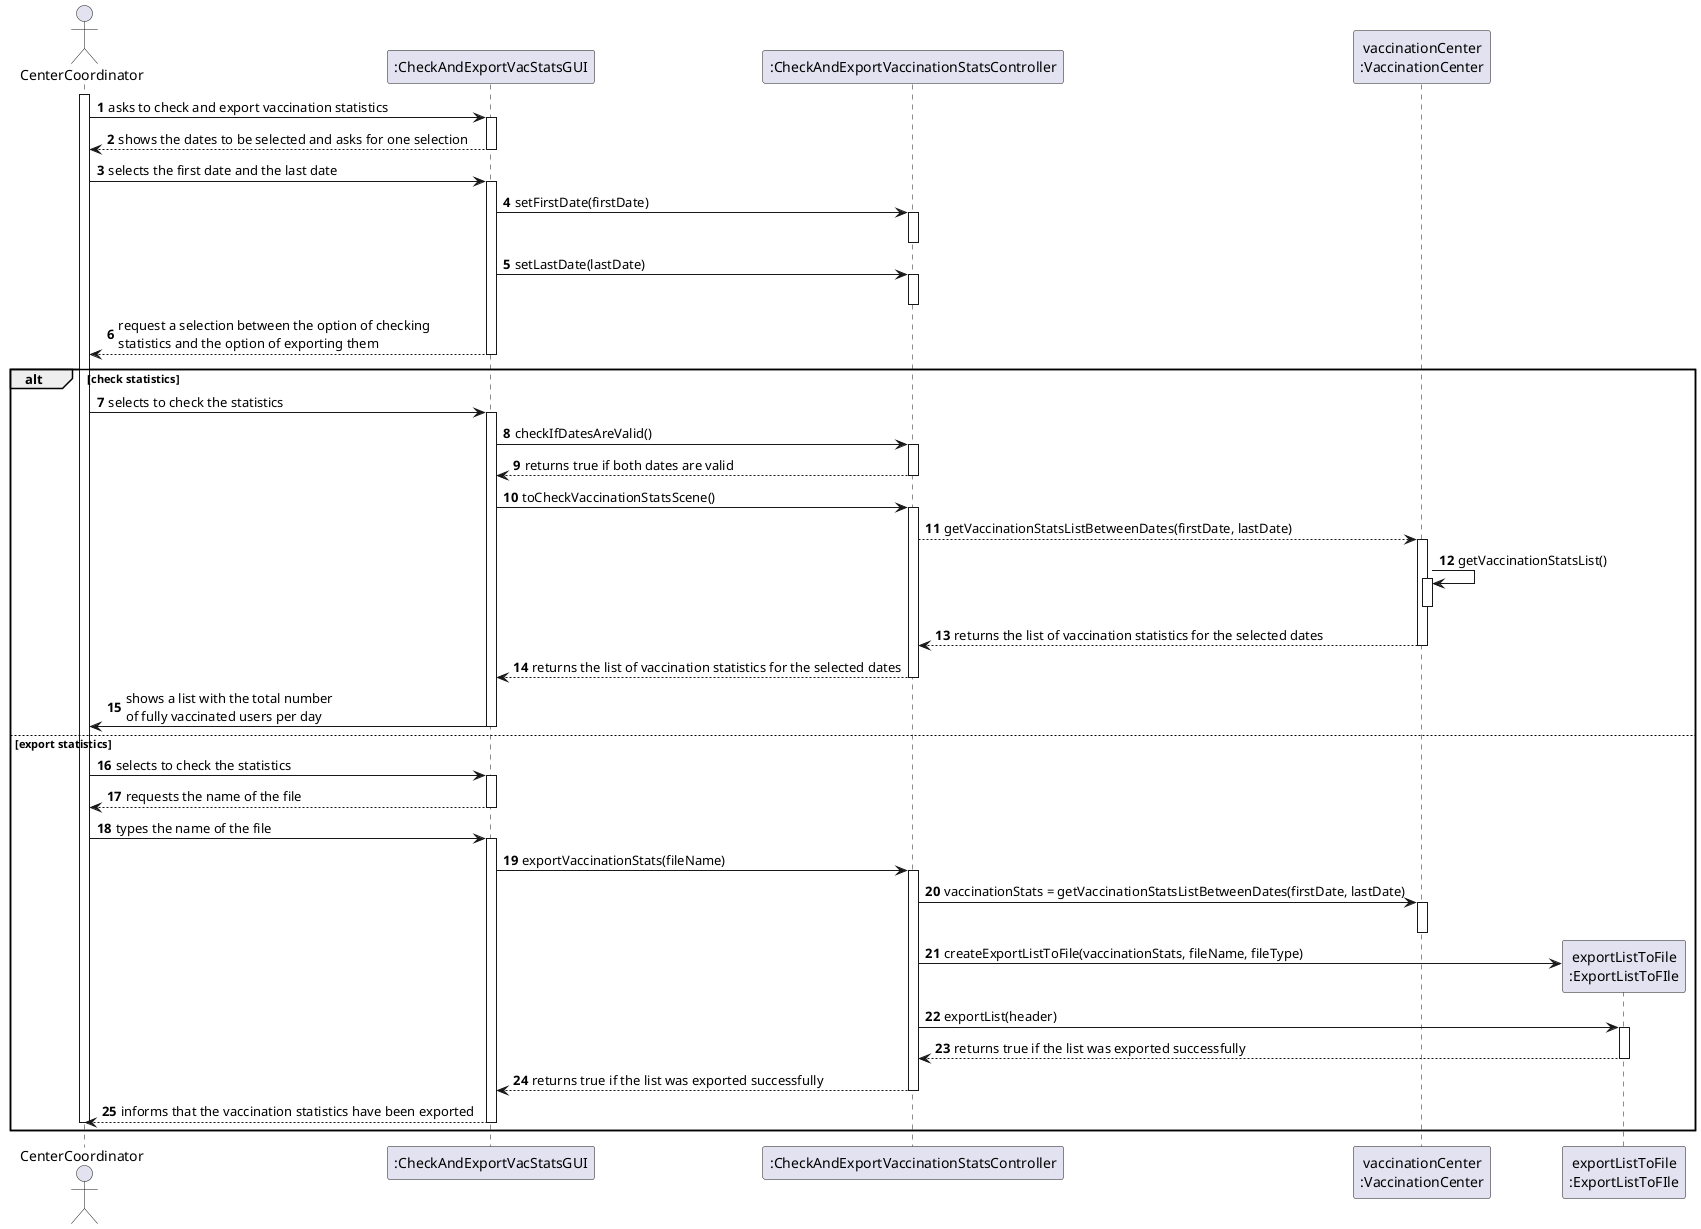 @startuml

autonumber

actor CenterCoordinator as CC

participant ":CheckAndExportVacStatsGUI" as UI
participant ":CheckAndExportVaccinationStatsController" as CTRL
participant "vaccinationCenter\n:VaccinationCenter" as VC
participant "exportListToFile\n:ExportListToFIle" as EL



activate CC
CC -> UI :asks to check and export vaccination statistics

activate UI
UI --> CC : shows the dates to be selected and asks for one selection
deactivate UI


CC-> UI : selects the first date and the last date

activate UI
UI -> CTRL : setFirstDate(firstDate)
activate CTRL
deactivate CTRL
UI -> CTRL : setLastDate(lastDate)
activate CTRL
deactivate CTRL


UI --> CC : request a selection between the option of checking \nstatistics and the option of exporting them
deactivate UI



alt check statistics
CC -> UI : selects to check the statistics
activate UI

UI -> CTRL : checkIfDatesAreValid()
activate CTRL
CTRL --> UI : returns true if both dates are valid
deactivate CTRL

UI -> CTRL : toCheckVaccinationStatsScene()
activate CTRL

CTRL --> VC : getVaccinationStatsListBetweenDates(firstDate, lastDate)
activate VC
VC -> VC : getVaccinationStatsList()
activate VC
deactivate VC
VC --> CTRL : returns the list of vaccination statistics for the selected dates
deactivate VC

CTRL --> UI : returns the list of vaccination statistics for the selected dates

deactivate CTRL
UI -> CC : shows a list with the total number \nof fully vaccinated users per day

deactivate UI




else export statistics
CC -> UI : selects to check the statistics
activate UI

UI --> CC : requests the name of the file
deactivate UI
CC-> UI : types the name of the file
activate UI
UI -> CTRL : exportVaccinationStats(fileName)
activate CTRL
CTRL -> VC : vaccinationStats = getVaccinationStatsListBetweenDates(firstDate, lastDate)
activate VC
deactivate VC
CTRL -> EL ** : createExportListToFile(vaccinationStats, fileName, fileType)
CTRL -> EL : exportList(header)
activate EL
EL --> CTRL : returns true if the list was exported successfully
deactivate EL
CTRL --> UI : returns true if the list was exported successfully
deactivate CTRL
 UI --> CC : informs that the vaccination statistics have been exported
deactivate UI
deactivate CC
end



















deactivate CC
@enduml